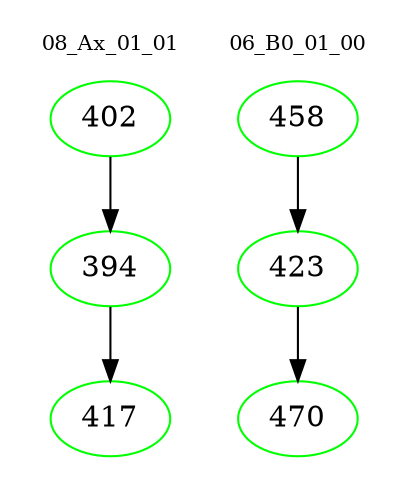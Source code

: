 digraph{
subgraph cluster_0 {
color = white
label = "08_Ax_01_01";
fontsize=10;
T0_402 [label="402", color="green"]
T0_402 -> T0_394 [color="black"]
T0_394 [label="394", color="green"]
T0_394 -> T0_417 [color="black"]
T0_417 [label="417", color="green"]
}
subgraph cluster_1 {
color = white
label = "06_B0_01_00";
fontsize=10;
T1_458 [label="458", color="green"]
T1_458 -> T1_423 [color="black"]
T1_423 [label="423", color="green"]
T1_423 -> T1_470 [color="black"]
T1_470 [label="470", color="green"]
}
}
